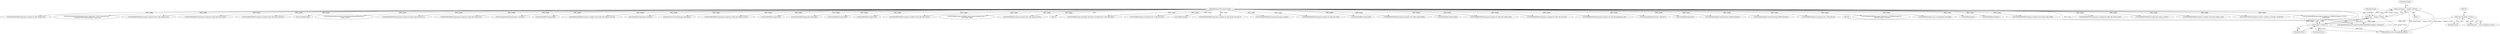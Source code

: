 digraph "0_ImageMagick_10b3823a7619ed22d42764733eb052c4159bc8c1_0@API" {
"1000144" [label="(Call,assert(image != (Image *) NULL))"];
"1000145" [label="(Call,image != (Image *) NULL)"];
"1000112" [label="(MethodParameterIn,Image *image)"];
"1000147" [label="(Call,(Image *) NULL)"];
"1000135" [label="(Call,(const ImageInfo *) NULL)"];
"1000347" [label="(Call,WriteBlob(image,sizeof(pdb_info.name),(unsigned char *) pdb_info.name))"];
"1000432" [label="(Call,WriteBlob(image,4,(unsigned char *) pdb_info.type))"];
"1001014" [label="(Call,TellBlob(image))"];
"1001151" [label="(Call,WriteBlobMSBLong(image,(unsigned int) pdb_image.reserved_2))"];
"1000137" [label="(Identifier,NULL)"];
"1001160" [label="(Call,WriteBlobMSBShort(image,pdb_image.x_anchor))"];
"1000452" [label="(Call,WriteBlobMSBLong(image,(unsigned int) pdb_info.seed))"];
"1000149" [label="(Identifier,NULL)"];
"1001066" [label="(Call,WriteBlobByte(image,0x40))"];
"1001183" [label="(Call,WriteBlobMSBShort(image,(unsigned short) pdb_image.height))"];
"1000147" [label="(Call,(Image *) NULL)"];
"1000153" [label="(Identifier,image)"];
"1000146" [label="(Identifier,image)"];
"1001076" [label="(Call,WriteBlobByte(image,0x80))"];
"1000273" [label="(Call,time(NULL))"];
"1000387" [label="(Call,WriteBlobMSBLong(image,(unsigned int) pdb_info.modify_time))"];
"1000423" [label="(Call,WriteBlobMSBLong(image,(unsigned int) pdb_info.sort_info))"];
"1000414" [label="(Call,WriteBlobMSBLong(image,(unsigned int) pdb_info.application_info))"];
"1000330" [label="(Call,GetImageProperty(image,\"comment\"))"];
"1001038" [label="(Call,WriteBlobByte(image,0))"];
"1000698" [label="(Call,TransformImageColorspace(image,sRGBColorspace))"];
"1000189" [label="(Call,TransformImageColorspace(image,sRGBColorspace))"];
"1000442" [label="(Call,WriteBlob(image,4,(unsigned char *) pdb_info.id))"];
"1001009" [label="(Call,WriteBlobMSBLong(image,(unsigned int) (TellBlob(image)+8*\n    pdb_info.number_records)))"];
"1001192" [label="(Call,WriteBlob(image,(size_t) (q-runlength),runlength))"];
"1001055" [label="(Call,TellBlob(image))"];
"1001081" [label="(Call,WriteBlobByte(image,1))"];
"1001174" [label="(Call,WriteBlobMSBShort(image,(unsigned short) pdb_image.width))"];
"1000396" [label="(Call,WriteBlobMSBLong(image,(unsigned int) pdb_info.archive_time))"];
"1000112" [label="(MethodParameterIn,Image *image)"];
"1001167" [label="(Call,WriteBlobMSBShort(image,pdb_image.y_anchor))"];
"1001142" [label="(Call,WriteBlobMSBShort(image,(unsigned short) pdb_image.y_last))"];
"1000754" [label="(Call,GetVirtualPixels(image,0,y,image->columns,1,&image->exception))"];
"1001050" [label="(Call,WriteBlobMSBLong(image,(unsigned int) (TellBlob(image)+8+58+q-\n        runlength)))"];
"1001124" [label="(Call,WriteBlobMSBLong(image,(unsigned int) pdb_image.note))"];
"1000775" [label="(Call,ExportQuantumPixels(image,(const CacheView *) NULL,quantum_info,\n      GrayQuantum,scanline,&image->exception))"];
"1001133" [label="(Call,WriteBlobMSBShort(image,(unsigned short) pdb_image.x_last))"];
"1000461" [label="(Call,WriteBlobMSBLong(image,(unsigned int) pdb_info.next_record))"];
"1000360" [label="(Call,WriteBlobMSBShort(image,(unsigned short) pdb_info.attributes))"];
"1001219" [label="(Call,CloseBlob(image))"];
"1000970" [label="(Call,SetImageProgress(image,SaveImageTag,(MagickOffsetType) y,\n      image->rows))"];
"1001115" [label="(Call,WriteBlobMSBLong(image,(unsigned int) pdb_image.reserved_1))"];
"1000378" [label="(Call,WriteBlobMSBLong(image,(unsigned int) pdb_info.create_time))"];
"1000200" [label="(Call,GetImageType(image,&image->exception ))"];
"1001033" [label="(Call,WriteBlobByte(image,0x80))"];
"1000173" [label="(Call,OpenBlob(image_info,image,WriteBinaryBlobMode,&image->exception))"];
"1000133" [label="(Call,image_info != (const ImageInfo *) NULL)"];
"1000470" [label="(Call,WriteBlobMSBShort(image,(unsigned short) pdb_info.number_records))"];
"1001214" [label="(Call,WriteBlobString(image,comment))"];
"1000113" [label="(Block,)"];
"1000703" [label="(Call,AcquireQuantumInfo(image_info,image))"];
"1000405" [label="(Call,WriteBlobMSBLong(image,(unsigned int) pdb_info.modify_number))"];
"1001028" [label="(Call,WriteBlobByte(image,0x6f))"];
"1001108" [label="(Call,WriteBlobByte(image,pdb_image.type))"];
"1001071" [label="(Call,WriteBlobByte(image,0x6f))"];
"1000145" [label="(Call,image != (Image *) NULL)"];
"1001023" [label="(Call,WriteBlobByte(image,0x40))"];
"1000369" [label="(Call,WriteBlobMSBShort(image,(unsigned short) pdb_info.version))"];
"1000135" [label="(Call,(const ImageInfo *) NULL)"];
"1001086" [label="(Call,WriteBlob(image,sizeof(pdb_image.name),(unsigned char *)\n    pdb_image.name))"];
"1001223" [label="(MethodReturn,static MagickBooleanType)"];
"1001099" [label="(Call,WriteBlobByte(image,(unsigned char) pdb_image.version))"];
"1000144" [label="(Call,assert(image != (Image *) NULL))"];
"1000144" -> "1000113"  [label="AST: "];
"1000144" -> "1000145"  [label="CFG: "];
"1000145" -> "1000144"  [label="AST: "];
"1000153" -> "1000144"  [label="CFG: "];
"1000144" -> "1001223"  [label="DDG: assert(image != (Image *) NULL)"];
"1000144" -> "1001223"  [label="DDG: image != (Image *) NULL"];
"1000145" -> "1000144"  [label="DDG: image"];
"1000145" -> "1000144"  [label="DDG: (Image *) NULL"];
"1000145" -> "1000147"  [label="CFG: "];
"1000146" -> "1000145"  [label="AST: "];
"1000147" -> "1000145"  [label="AST: "];
"1000145" -> "1001223"  [label="DDG: (Image *) NULL"];
"1000112" -> "1000145"  [label="DDG: image"];
"1000147" -> "1000145"  [label="DDG: NULL"];
"1000145" -> "1000173"  [label="DDG: image"];
"1000112" -> "1000110"  [label="AST: "];
"1000112" -> "1001223"  [label="DDG: image"];
"1000112" -> "1000173"  [label="DDG: image"];
"1000112" -> "1000189"  [label="DDG: image"];
"1000112" -> "1000200"  [label="DDG: image"];
"1000112" -> "1000330"  [label="DDG: image"];
"1000112" -> "1000347"  [label="DDG: image"];
"1000112" -> "1000360"  [label="DDG: image"];
"1000112" -> "1000369"  [label="DDG: image"];
"1000112" -> "1000378"  [label="DDG: image"];
"1000112" -> "1000387"  [label="DDG: image"];
"1000112" -> "1000396"  [label="DDG: image"];
"1000112" -> "1000405"  [label="DDG: image"];
"1000112" -> "1000414"  [label="DDG: image"];
"1000112" -> "1000423"  [label="DDG: image"];
"1000112" -> "1000432"  [label="DDG: image"];
"1000112" -> "1000442"  [label="DDG: image"];
"1000112" -> "1000452"  [label="DDG: image"];
"1000112" -> "1000461"  [label="DDG: image"];
"1000112" -> "1000470"  [label="DDG: image"];
"1000112" -> "1000698"  [label="DDG: image"];
"1000112" -> "1000703"  [label="DDG: image"];
"1000112" -> "1000754"  [label="DDG: image"];
"1000112" -> "1000775"  [label="DDG: image"];
"1000112" -> "1000970"  [label="DDG: image"];
"1000112" -> "1001009"  [label="DDG: image"];
"1000112" -> "1001014"  [label="DDG: image"];
"1000112" -> "1001023"  [label="DDG: image"];
"1000112" -> "1001028"  [label="DDG: image"];
"1000112" -> "1001033"  [label="DDG: image"];
"1000112" -> "1001038"  [label="DDG: image"];
"1000112" -> "1001050"  [label="DDG: image"];
"1000112" -> "1001055"  [label="DDG: image"];
"1000112" -> "1001066"  [label="DDG: image"];
"1000112" -> "1001071"  [label="DDG: image"];
"1000112" -> "1001076"  [label="DDG: image"];
"1000112" -> "1001081"  [label="DDG: image"];
"1000112" -> "1001086"  [label="DDG: image"];
"1000112" -> "1001099"  [label="DDG: image"];
"1000112" -> "1001108"  [label="DDG: image"];
"1000112" -> "1001115"  [label="DDG: image"];
"1000112" -> "1001124"  [label="DDG: image"];
"1000112" -> "1001133"  [label="DDG: image"];
"1000112" -> "1001142"  [label="DDG: image"];
"1000112" -> "1001151"  [label="DDG: image"];
"1000112" -> "1001160"  [label="DDG: image"];
"1000112" -> "1001167"  [label="DDG: image"];
"1000112" -> "1001174"  [label="DDG: image"];
"1000112" -> "1001183"  [label="DDG: image"];
"1000112" -> "1001192"  [label="DDG: image"];
"1000112" -> "1001214"  [label="DDG: image"];
"1000112" -> "1001219"  [label="DDG: image"];
"1000147" -> "1000149"  [label="CFG: "];
"1000148" -> "1000147"  [label="AST: "];
"1000149" -> "1000147"  [label="AST: "];
"1000147" -> "1001223"  [label="DDG: NULL"];
"1000135" -> "1000147"  [label="DDG: NULL"];
"1000147" -> "1000273"  [label="DDG: NULL"];
"1000135" -> "1000133"  [label="AST: "];
"1000135" -> "1000137"  [label="CFG: "];
"1000136" -> "1000135"  [label="AST: "];
"1000137" -> "1000135"  [label="AST: "];
"1000133" -> "1000135"  [label="CFG: "];
"1000135" -> "1000133"  [label="DDG: NULL"];
}
